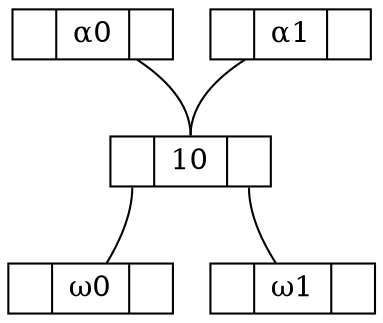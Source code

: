 graph "2 binairy tree general" {
	graph [bb="0,0,164,144"];
	node [height=.1,
		label="\N",
		shape=record
	];
	10	 [height=0.33333,
		label="<f0> |<f1> 10|<f2>",
		pos="81.5,72",
		rects="46.5,60.5,66.5,83.5 66.5,60.5,96.5,83.5 96.5,60.5,116.5,83.5",
		width=0.97222];
	ω0	 [height=0.33333,
		label="<f0> |<f1> ω0|<f2>",
		pos="36.5,12",
		rects="0,0.5,20,23.5 20,0.5,53,23.5 53,0.5,73,23.5",
		width=1.0139];
	10:f0 -- ω0	 [pos="56.5,60 56.5,46.698 49.634,32.848 43.947,23.659"];
	ω1	 [height=0.33333,
		label="<f0> |<f1> ω1|<f2>",
		pos="127.5,12",
		rects="91,0.5,111,23.5 111,0.5,144,23.5 144,0.5,164,23.5",
		width=1.0139];
	10:f2 -- ω1	 [pos="106.5,60 106.5,46.594 113.71,32.762 119.68,23.606"];
	α0	 [height=0.33333,
		label="<f0> |<f1> α0|<f2>",
		pos="37.5,132",
		rects="2,120.5,22,143.5 22,120.5,53,143.5 53,120.5,73,143.5",
		width=0.98611];
	α0 -- 10:f1	 [pos="56.415,120.43 68.341,112.24 81.5,99.648 81.5,84"];
	α1	 [height=0.33333,
		label="<f0> |<f1> α1|<f2>",
		pos="126.5,132",
		rects="91,120.5,111,143.5 111,120.5,142,143.5 142,120.5,162,143.5",
		width=0.98611];
	α1 -- 10:f1	 [pos="106.89,120.36 94.767,112.21 81.5,99.702 81.5,84"];
}
